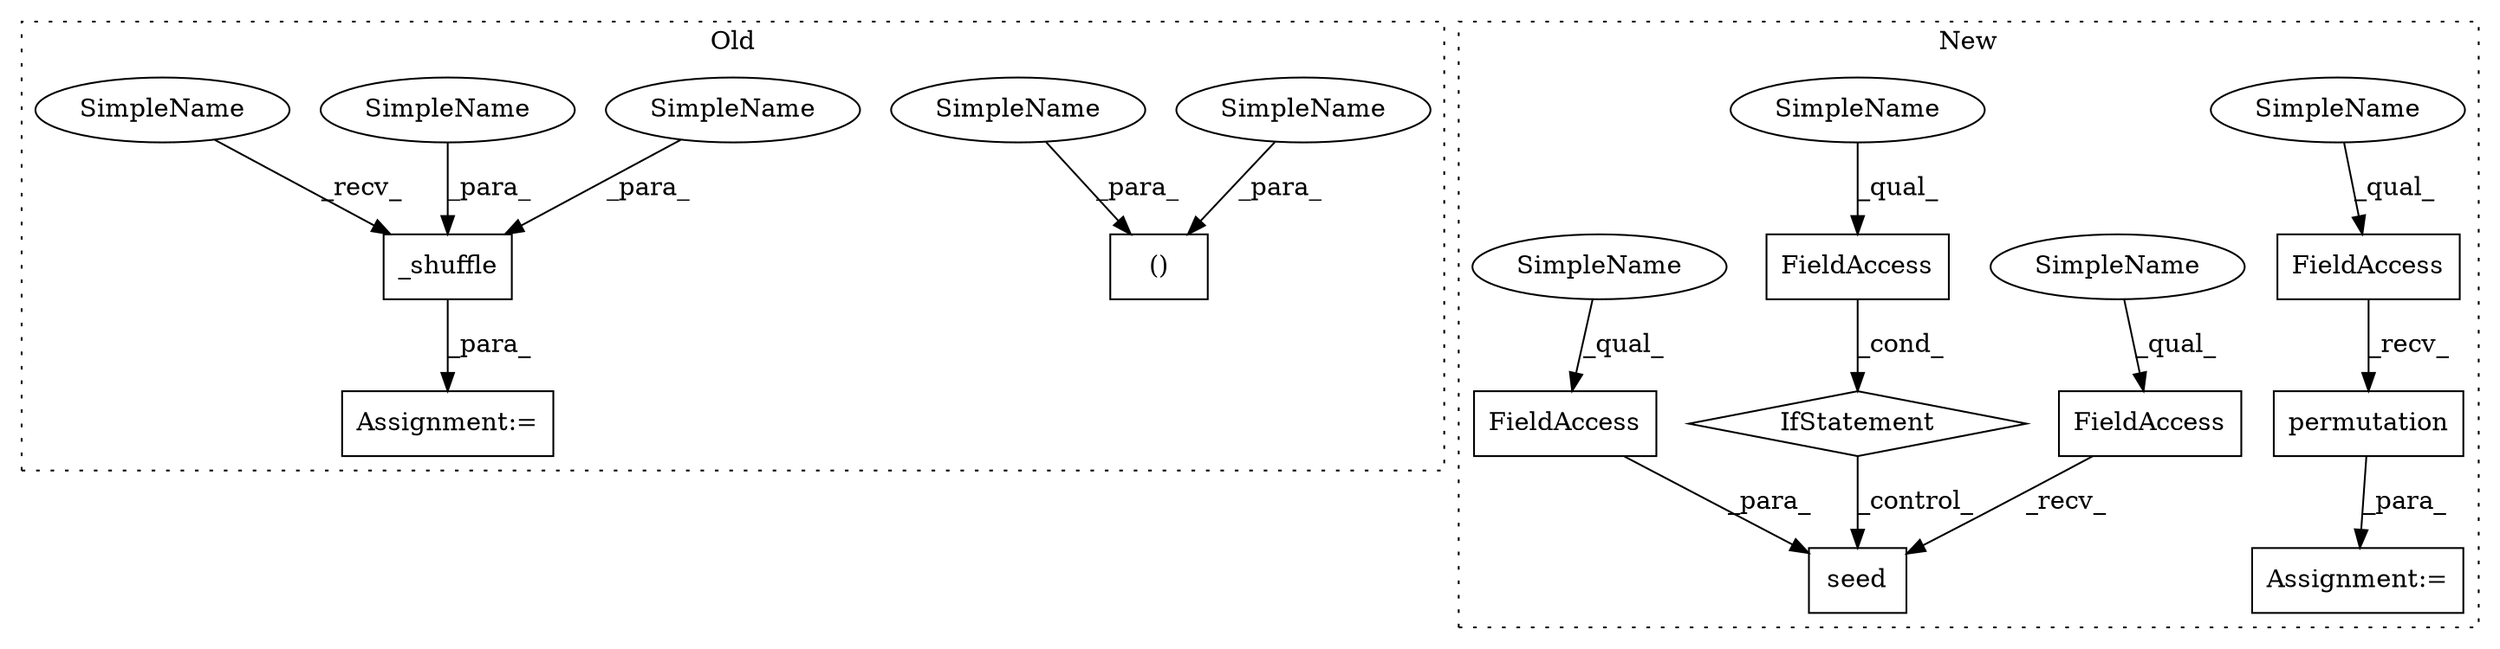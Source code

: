 digraph G {
subgraph cluster0 {
1 [label="_shuffle" a="32" s="1470,1482" l="9,1" shape="box"];
5 [label="Assignment:=" a="7" s="1463" l="2" shape="box"];
9 [label="()" a="106" s="1448" l="15" shape="box"];
14 [label="SimpleName" a="42" s="1462" l="1" shape="ellipse"];
15 [label="SimpleName" a="42" s="1481" l="1" shape="ellipse"];
16 [label="SimpleName" a="42" s="1465" l="4" shape="ellipse"];
17 [label="SimpleName" a="42" s="1448" l="1" shape="ellipse"];
18 [label="SimpleName" a="42" s="1479" l="1" shape="ellipse"];
label = "Old";
style="dotted";
}
subgraph cluster1 {
2 [label="IfStatement" a="25" s="1143,1163" l="4,2" shape="diamond"];
3 [label="FieldAccess" a="22" s="1147" l="16" shape="box"];
4 [label="FieldAccess" a="22" s="1191" l="16" shape="box"];
6 [label="seed" a="32" s="1186,1207" l="5,1" shape="box"];
7 [label="FieldAccess" a="22" s="1173" l="12" shape="box"];
8 [label="FieldAccess" a="22" s="1393" l="12" shape="box"];
10 [label="permutation" a="32" s="1406,1423" l="12,1" shape="box"];
11 [label="Assignment:=" a="7" s="1392" l="1" shape="box"];
12 [label="SimpleName" a="42" s="1173" l="5" shape="ellipse"];
13 [label="SimpleName" a="42" s="1393" l="5" shape="ellipse"];
19 [label="SimpleName" a="42" s="1191" l="4" shape="ellipse"];
20 [label="SimpleName" a="42" s="1147" l="4" shape="ellipse"];
label = "New";
style="dotted";
}
1 -> 5 [label="_para_"];
2 -> 6 [label="_control_"];
3 -> 2 [label="_cond_"];
4 -> 6 [label="_para_"];
7 -> 6 [label="_recv_"];
8 -> 10 [label="_recv_"];
10 -> 11 [label="_para_"];
12 -> 7 [label="_qual_"];
13 -> 8 [label="_qual_"];
14 -> 9 [label="_para_"];
15 -> 1 [label="_para_"];
16 -> 1 [label="_recv_"];
17 -> 9 [label="_para_"];
18 -> 1 [label="_para_"];
19 -> 4 [label="_qual_"];
20 -> 3 [label="_qual_"];
}